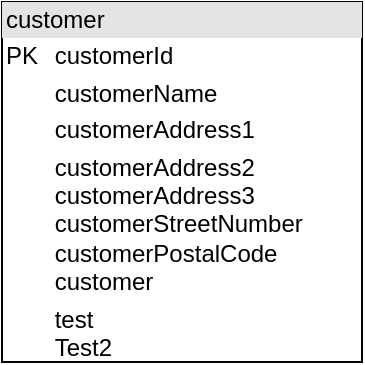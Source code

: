 <mxfile version="20.2.7" type="github" pages="2">
  <diagram id="l8hXMBHkgcEJcSW0mbfh" name="Page-1">
    <mxGraphModel dx="1422" dy="802" grid="1" gridSize="10" guides="1" tooltips="1" connect="1" arrows="1" fold="1" page="1" pageScale="1" pageWidth="1169" pageHeight="827" math="0" shadow="0">
      <root>
        <mxCell id="0" />
        <mxCell id="1" parent="0" />
        <mxCell id="9MOItr1PDufZncNlchUg-1" value="&lt;div style=&quot;box-sizing:border-box;width:100%;background:#e4e4e4;padding:2px;&quot;&gt;customer&lt;/div&gt;&lt;table style=&quot;width:100%;font-size:1em;&quot; cellpadding=&quot;2&quot; cellspacing=&quot;0&quot;&gt;&lt;tbody&gt;&lt;tr&gt;&lt;td&gt;PK&lt;/td&gt;&lt;td&gt;customerId&lt;/td&gt;&lt;/tr&gt;&lt;tr&gt;&lt;td&gt;&lt;br&gt;&lt;/td&gt;&lt;td&gt;customerName&lt;/td&gt;&lt;/tr&gt;&lt;tr&gt;&lt;td&gt;&lt;br&gt;&lt;/td&gt;&lt;td&gt;customerAddress1&lt;/td&gt;&lt;/tr&gt;&lt;tr&gt;&lt;td&gt;&lt;/td&gt;&lt;td&gt;customerAddress2&lt;br&gt;customerAddress3&lt;br&gt;customerStreetNumber&lt;br&gt;customerPostalCode&lt;br&gt;customer&lt;/td&gt;&lt;/tr&gt;&lt;tr&gt;&lt;td&gt;&lt;br&gt;&lt;/td&gt;&lt;td&gt;test&lt;br&gt;Test2&lt;br&gt;&lt;br&gt;&lt;/td&gt;&lt;/tr&gt;&lt;tr&gt;&lt;td&gt;&lt;br&gt;&lt;/td&gt;&lt;td&gt;&lt;br&gt;&lt;/td&gt;&lt;/tr&gt;&lt;tr&gt;&lt;td&gt;&lt;br&gt;&lt;/td&gt;&lt;td&gt;&lt;br&gt;&lt;/td&gt;&lt;/tr&gt;&lt;/tbody&gt;&lt;/table&gt;" style="verticalAlign=top;align=left;overflow=fill;html=1;" vertex="1" parent="1">
          <mxGeometry x="910" y="70" width="180" height="180" as="geometry" />
        </mxCell>
      </root>
    </mxGraphModel>
  </diagram>
  <diagram id="yuEUBxv1yvjEpiXQRufT" name="Pagina-2">
    <mxGraphModel dx="1422" dy="802" grid="1" gridSize="10" guides="1" tooltips="1" connect="1" arrows="1" fold="1" page="1" pageScale="1" pageWidth="827" pageHeight="1169" math="0" shadow="0">
      <root>
        <mxCell id="0" />
        <mxCell id="1" parent="0" />
        <mxCell id="S285I1FMITsib0u7K-zu-6" value="Customer&lt;br&gt;addressData" style="rounded=1;whiteSpace=wrap;html=1;" vertex="1" parent="1">
          <mxGeometry x="520" y="20" width="120" height="100" as="geometry" />
        </mxCell>
        <mxCell id="S285I1FMITsib0u7K-zu-7" value="Payment method&lt;br&gt;" style="rounded=1;whiteSpace=wrap;html=1;" vertex="1" parent="1">
          <mxGeometry x="680" y="20" width="110" height="105" as="geometry" />
        </mxCell>
        <mxCell id="S285I1FMITsib0u7K-zu-9" value="Sales&lt;br&gt;SalesItem&lt;br&gt;Date&lt;br&gt;Amount&lt;br&gt;Item" style="rounded=1;whiteSpace=wrap;html=1;" vertex="1" parent="1">
          <mxGeometry x="310" y="390" width="200" height="120" as="geometry" />
        </mxCell>
        <mxCell id="S285I1FMITsib0u7K-zu-10" value="Invoice&lt;br&gt;" style="rounded=1;whiteSpace=wrap;html=1;" vertex="1" parent="1">
          <mxGeometry x="74" y="120" width="316" height="190" as="geometry" />
        </mxCell>
        <mxCell id="S285I1FMITsib0u7K-zu-11" value="SalesItem&lt;br&gt;Description&lt;br&gt;desc2&lt;br&gt;Cost" style="rounded=1;whiteSpace=wrap;html=1;" vertex="1" parent="1">
          <mxGeometry x="660" y="510" width="120" height="110" as="geometry" />
        </mxCell>
        <mxCell id="S285I1FMITsib0u7K-zu-12" value="VAT" style="rounded=1;whiteSpace=wrap;html=1;" vertex="1" parent="1">
          <mxGeometry x="660" y="390" width="120" height="110" as="geometry" />
        </mxCell>
      </root>
    </mxGraphModel>
  </diagram>
</mxfile>

